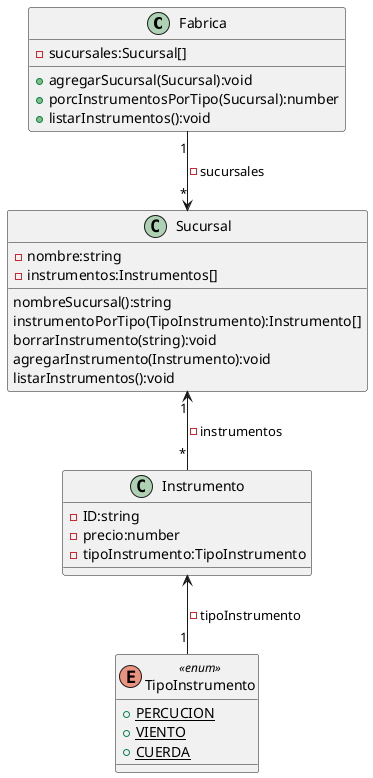 @startuml "La Fábrica"


class Fabrica {
    - sucursales:Sucursal[]

    + agregarSucursal(Sucursal):void
    + porcInstrumentosPorTipo(Sucursal):number
    + listarInstrumentos():void

}

class Sucursal {
    - nombre:string
    - instrumentos:Instrumentos[]

    nombreSucursal():string
    instrumentoPorTipo(TipoInstrumento):Instrumento[]
    borrarInstrumento(string):void
    agregarInstrumento(Instrumento):void
    listarInstrumentos():void
    
}

class Instrumento {
    - ID:string
    - precio:number
    - tipoInstrumento:TipoInstrumento

}

enum TipoInstrumento <<enum>> {
    {static} + PERCUCION
    {static} + VIENTO
    {static} + CUERDA
}



Fabrica "1" --> "*" Sucursal: "- sucursales"
Sucursal "1" <-- "*" Instrumento: "- instrumentos"
Instrumento <-- "1" TipoInstrumento: "-tipoInstrumento"

@enduml